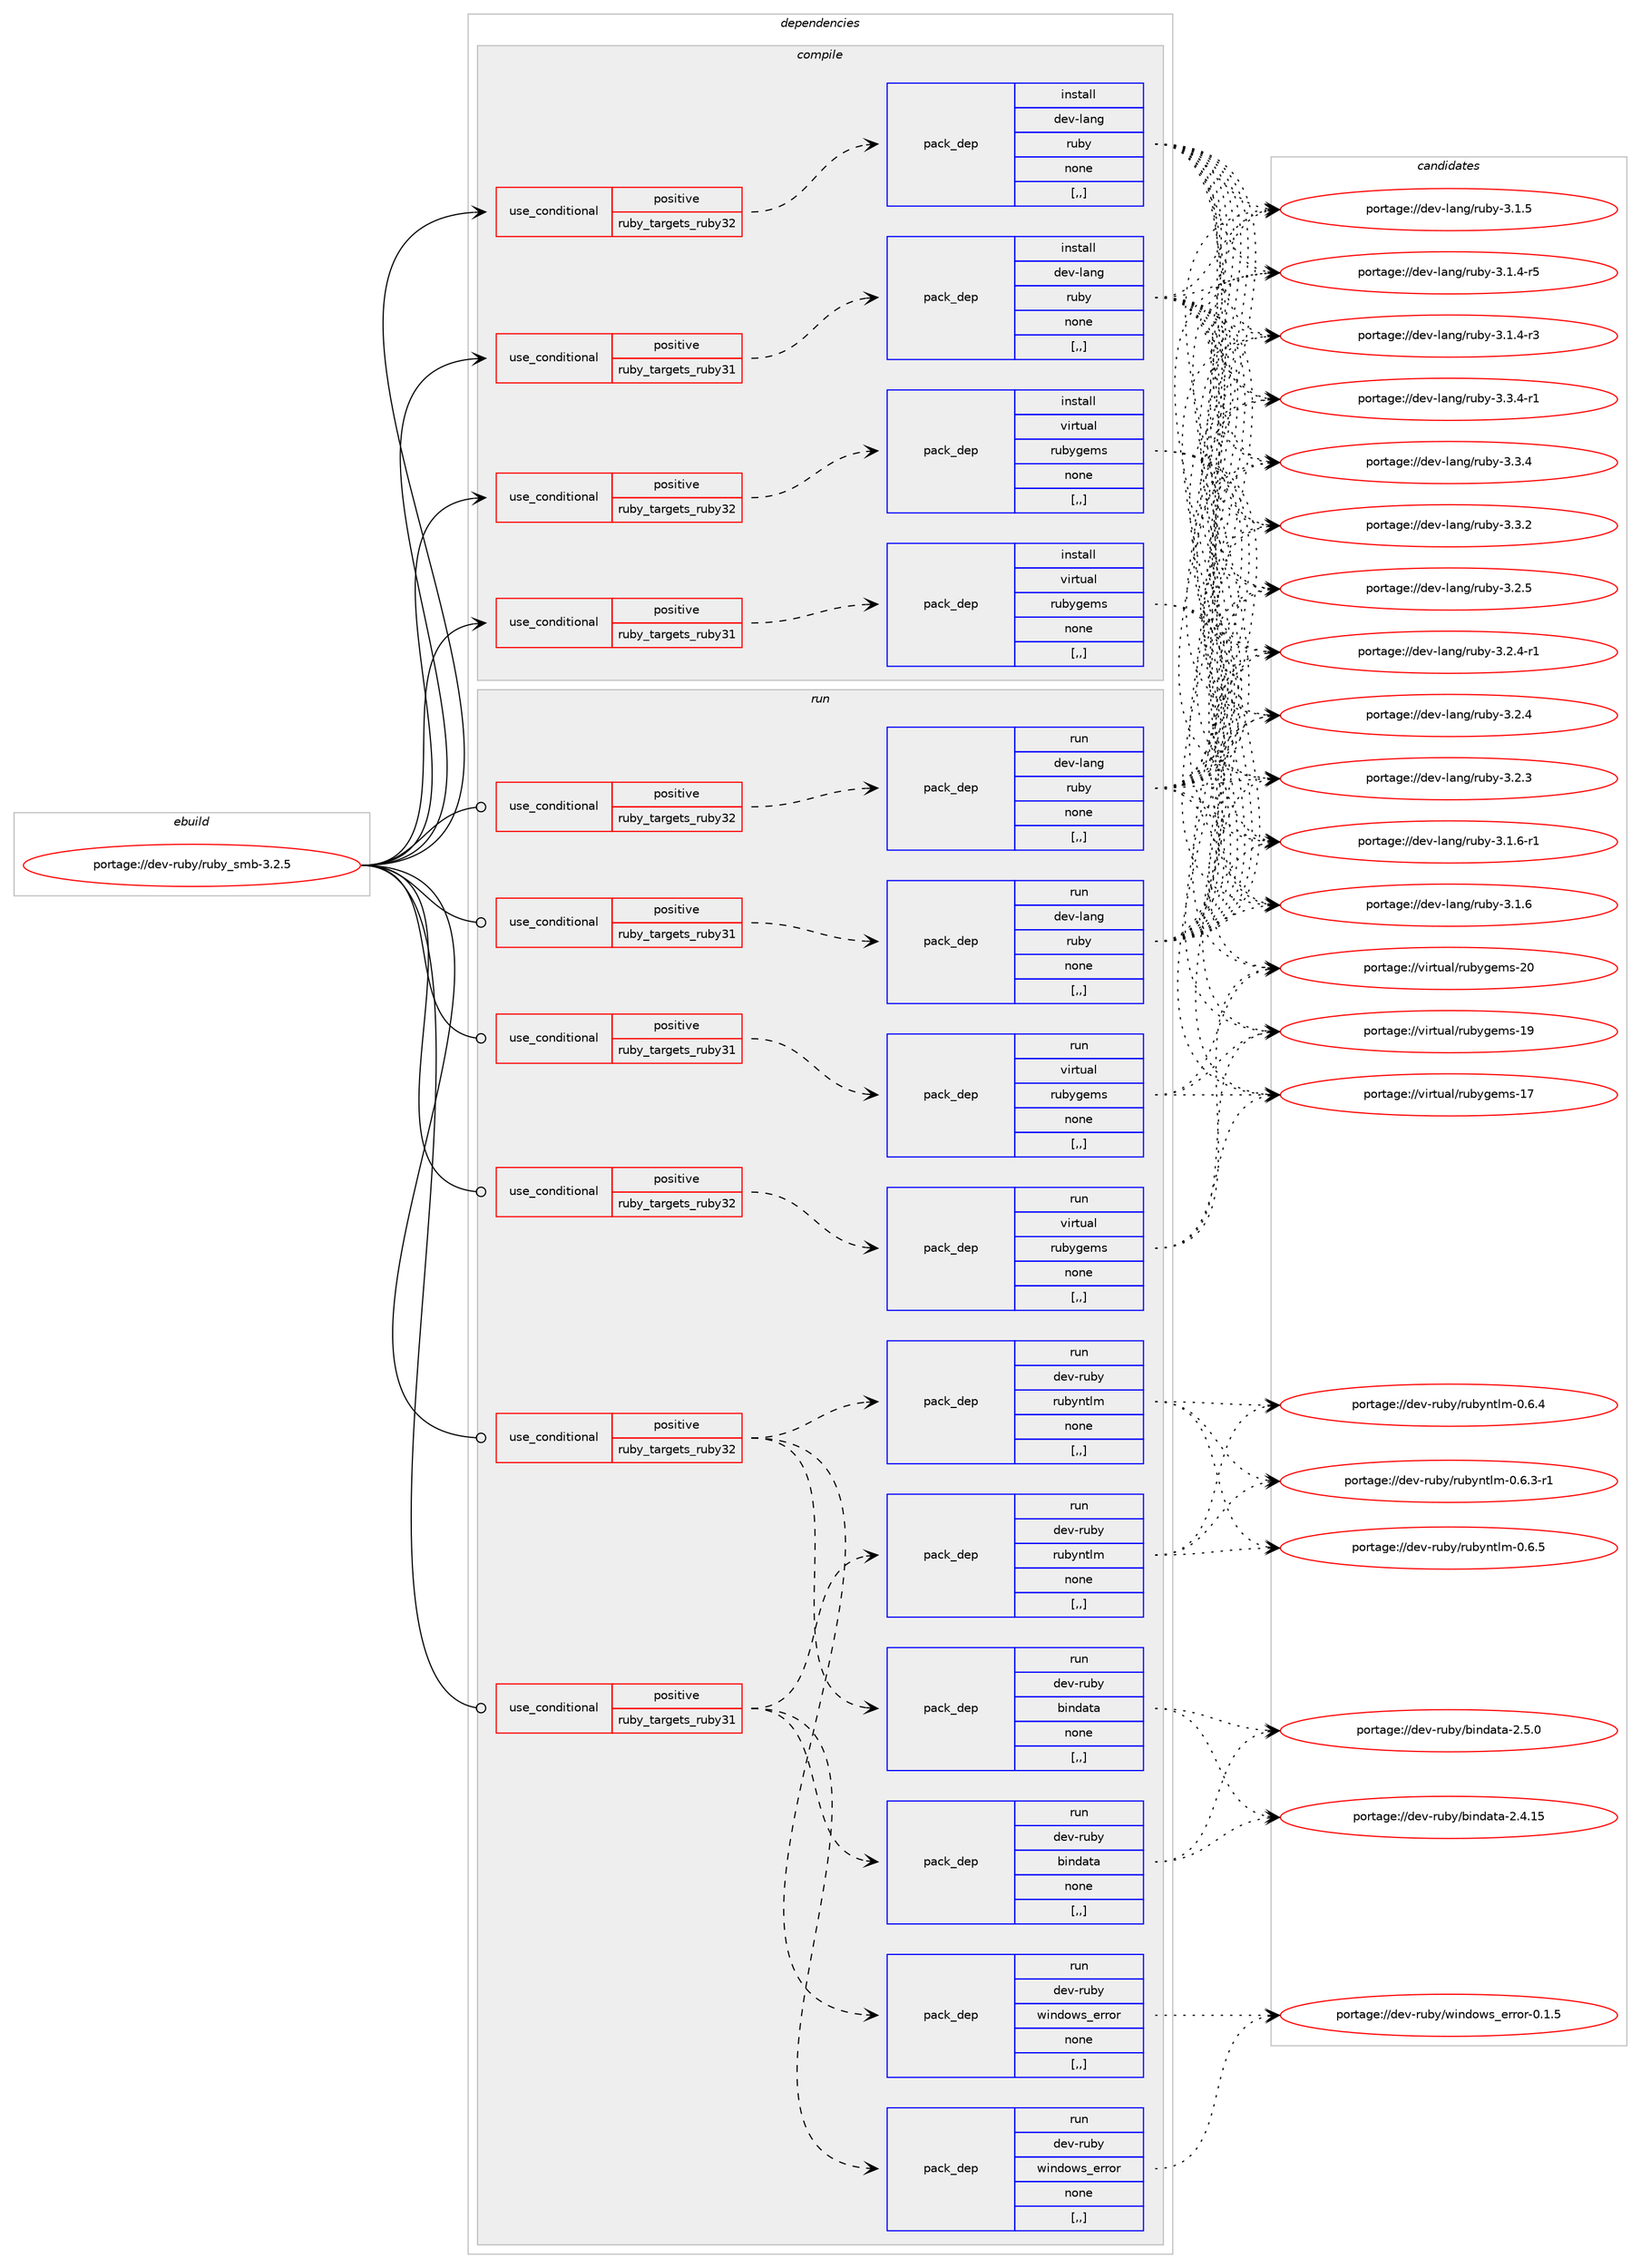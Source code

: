 digraph prolog {

# *************
# Graph options
# *************

newrank=true;
concentrate=true;
compound=true;
graph [rankdir=LR,fontname=Helvetica,fontsize=10,ranksep=1.5];#, ranksep=2.5, nodesep=0.2];
edge  [arrowhead=vee];
node  [fontname=Helvetica,fontsize=10];

# **********
# The ebuild
# **********

subgraph cluster_leftcol {
color=gray;
label=<<i>ebuild</i>>;
id [label="portage://dev-ruby/ruby_smb-3.2.5", color=red, width=4, href="../dev-ruby/ruby_smb-3.2.5.svg"];
}

# ****************
# The dependencies
# ****************

subgraph cluster_midcol {
color=gray;
label=<<i>dependencies</i>>;
subgraph cluster_compile {
fillcolor="#eeeeee";
style=filled;
label=<<i>compile</i>>;
subgraph cond55871 {
dependency201709 [label=<<TABLE BORDER="0" CELLBORDER="1" CELLSPACING="0" CELLPADDING="4"><TR><TD ROWSPAN="3" CELLPADDING="10">use_conditional</TD></TR><TR><TD>positive</TD></TR><TR><TD>ruby_targets_ruby31</TD></TR></TABLE>>, shape=none, color=red];
subgraph pack144455 {
dependency201710 [label=<<TABLE BORDER="0" CELLBORDER="1" CELLSPACING="0" CELLPADDING="4" WIDTH="220"><TR><TD ROWSPAN="6" CELLPADDING="30">pack_dep</TD></TR><TR><TD WIDTH="110">install</TD></TR><TR><TD>dev-lang</TD></TR><TR><TD>ruby</TD></TR><TR><TD>none</TD></TR><TR><TD>[,,]</TD></TR></TABLE>>, shape=none, color=blue];
}
dependency201709:e -> dependency201710:w [weight=20,style="dashed",arrowhead="vee"];
}
id:e -> dependency201709:w [weight=20,style="solid",arrowhead="vee"];
subgraph cond55872 {
dependency201711 [label=<<TABLE BORDER="0" CELLBORDER="1" CELLSPACING="0" CELLPADDING="4"><TR><TD ROWSPAN="3" CELLPADDING="10">use_conditional</TD></TR><TR><TD>positive</TD></TR><TR><TD>ruby_targets_ruby31</TD></TR></TABLE>>, shape=none, color=red];
subgraph pack144456 {
dependency201712 [label=<<TABLE BORDER="0" CELLBORDER="1" CELLSPACING="0" CELLPADDING="4" WIDTH="220"><TR><TD ROWSPAN="6" CELLPADDING="30">pack_dep</TD></TR><TR><TD WIDTH="110">install</TD></TR><TR><TD>virtual</TD></TR><TR><TD>rubygems</TD></TR><TR><TD>none</TD></TR><TR><TD>[,,]</TD></TR></TABLE>>, shape=none, color=blue];
}
dependency201711:e -> dependency201712:w [weight=20,style="dashed",arrowhead="vee"];
}
id:e -> dependency201711:w [weight=20,style="solid",arrowhead="vee"];
subgraph cond55873 {
dependency201713 [label=<<TABLE BORDER="0" CELLBORDER="1" CELLSPACING="0" CELLPADDING="4"><TR><TD ROWSPAN="3" CELLPADDING="10">use_conditional</TD></TR><TR><TD>positive</TD></TR><TR><TD>ruby_targets_ruby32</TD></TR></TABLE>>, shape=none, color=red];
subgraph pack144457 {
dependency201714 [label=<<TABLE BORDER="0" CELLBORDER="1" CELLSPACING="0" CELLPADDING="4" WIDTH="220"><TR><TD ROWSPAN="6" CELLPADDING="30">pack_dep</TD></TR><TR><TD WIDTH="110">install</TD></TR><TR><TD>dev-lang</TD></TR><TR><TD>ruby</TD></TR><TR><TD>none</TD></TR><TR><TD>[,,]</TD></TR></TABLE>>, shape=none, color=blue];
}
dependency201713:e -> dependency201714:w [weight=20,style="dashed",arrowhead="vee"];
}
id:e -> dependency201713:w [weight=20,style="solid",arrowhead="vee"];
subgraph cond55874 {
dependency201715 [label=<<TABLE BORDER="0" CELLBORDER="1" CELLSPACING="0" CELLPADDING="4"><TR><TD ROWSPAN="3" CELLPADDING="10">use_conditional</TD></TR><TR><TD>positive</TD></TR><TR><TD>ruby_targets_ruby32</TD></TR></TABLE>>, shape=none, color=red];
subgraph pack144458 {
dependency201716 [label=<<TABLE BORDER="0" CELLBORDER="1" CELLSPACING="0" CELLPADDING="4" WIDTH="220"><TR><TD ROWSPAN="6" CELLPADDING="30">pack_dep</TD></TR><TR><TD WIDTH="110">install</TD></TR><TR><TD>virtual</TD></TR><TR><TD>rubygems</TD></TR><TR><TD>none</TD></TR><TR><TD>[,,]</TD></TR></TABLE>>, shape=none, color=blue];
}
dependency201715:e -> dependency201716:w [weight=20,style="dashed",arrowhead="vee"];
}
id:e -> dependency201715:w [weight=20,style="solid",arrowhead="vee"];
}
subgraph cluster_compileandrun {
fillcolor="#eeeeee";
style=filled;
label=<<i>compile and run</i>>;
}
subgraph cluster_run {
fillcolor="#eeeeee";
style=filled;
label=<<i>run</i>>;
subgraph cond55875 {
dependency201717 [label=<<TABLE BORDER="0" CELLBORDER="1" CELLSPACING="0" CELLPADDING="4"><TR><TD ROWSPAN="3" CELLPADDING="10">use_conditional</TD></TR><TR><TD>positive</TD></TR><TR><TD>ruby_targets_ruby31</TD></TR></TABLE>>, shape=none, color=red];
subgraph pack144459 {
dependency201718 [label=<<TABLE BORDER="0" CELLBORDER="1" CELLSPACING="0" CELLPADDING="4" WIDTH="220"><TR><TD ROWSPAN="6" CELLPADDING="30">pack_dep</TD></TR><TR><TD WIDTH="110">run</TD></TR><TR><TD>dev-lang</TD></TR><TR><TD>ruby</TD></TR><TR><TD>none</TD></TR><TR><TD>[,,]</TD></TR></TABLE>>, shape=none, color=blue];
}
dependency201717:e -> dependency201718:w [weight=20,style="dashed",arrowhead="vee"];
}
id:e -> dependency201717:w [weight=20,style="solid",arrowhead="odot"];
subgraph cond55876 {
dependency201719 [label=<<TABLE BORDER="0" CELLBORDER="1" CELLSPACING="0" CELLPADDING="4"><TR><TD ROWSPAN="3" CELLPADDING="10">use_conditional</TD></TR><TR><TD>positive</TD></TR><TR><TD>ruby_targets_ruby31</TD></TR></TABLE>>, shape=none, color=red];
subgraph pack144460 {
dependency201720 [label=<<TABLE BORDER="0" CELLBORDER="1" CELLSPACING="0" CELLPADDING="4" WIDTH="220"><TR><TD ROWSPAN="6" CELLPADDING="30">pack_dep</TD></TR><TR><TD WIDTH="110">run</TD></TR><TR><TD>dev-ruby</TD></TR><TR><TD>bindata</TD></TR><TR><TD>none</TD></TR><TR><TD>[,,]</TD></TR></TABLE>>, shape=none, color=blue];
}
dependency201719:e -> dependency201720:w [weight=20,style="dashed",arrowhead="vee"];
subgraph pack144461 {
dependency201721 [label=<<TABLE BORDER="0" CELLBORDER="1" CELLSPACING="0" CELLPADDING="4" WIDTH="220"><TR><TD ROWSPAN="6" CELLPADDING="30">pack_dep</TD></TR><TR><TD WIDTH="110">run</TD></TR><TR><TD>dev-ruby</TD></TR><TR><TD>rubyntlm</TD></TR><TR><TD>none</TD></TR><TR><TD>[,,]</TD></TR></TABLE>>, shape=none, color=blue];
}
dependency201719:e -> dependency201721:w [weight=20,style="dashed",arrowhead="vee"];
subgraph pack144462 {
dependency201722 [label=<<TABLE BORDER="0" CELLBORDER="1" CELLSPACING="0" CELLPADDING="4" WIDTH="220"><TR><TD ROWSPAN="6" CELLPADDING="30">pack_dep</TD></TR><TR><TD WIDTH="110">run</TD></TR><TR><TD>dev-ruby</TD></TR><TR><TD>windows_error</TD></TR><TR><TD>none</TD></TR><TR><TD>[,,]</TD></TR></TABLE>>, shape=none, color=blue];
}
dependency201719:e -> dependency201722:w [weight=20,style="dashed",arrowhead="vee"];
}
id:e -> dependency201719:w [weight=20,style="solid",arrowhead="odot"];
subgraph cond55877 {
dependency201723 [label=<<TABLE BORDER="0" CELLBORDER="1" CELLSPACING="0" CELLPADDING="4"><TR><TD ROWSPAN="3" CELLPADDING="10">use_conditional</TD></TR><TR><TD>positive</TD></TR><TR><TD>ruby_targets_ruby31</TD></TR></TABLE>>, shape=none, color=red];
subgraph pack144463 {
dependency201724 [label=<<TABLE BORDER="0" CELLBORDER="1" CELLSPACING="0" CELLPADDING="4" WIDTH="220"><TR><TD ROWSPAN="6" CELLPADDING="30">pack_dep</TD></TR><TR><TD WIDTH="110">run</TD></TR><TR><TD>virtual</TD></TR><TR><TD>rubygems</TD></TR><TR><TD>none</TD></TR><TR><TD>[,,]</TD></TR></TABLE>>, shape=none, color=blue];
}
dependency201723:e -> dependency201724:w [weight=20,style="dashed",arrowhead="vee"];
}
id:e -> dependency201723:w [weight=20,style="solid",arrowhead="odot"];
subgraph cond55878 {
dependency201725 [label=<<TABLE BORDER="0" CELLBORDER="1" CELLSPACING="0" CELLPADDING="4"><TR><TD ROWSPAN="3" CELLPADDING="10">use_conditional</TD></TR><TR><TD>positive</TD></TR><TR><TD>ruby_targets_ruby32</TD></TR></TABLE>>, shape=none, color=red];
subgraph pack144464 {
dependency201726 [label=<<TABLE BORDER="0" CELLBORDER="1" CELLSPACING="0" CELLPADDING="4" WIDTH="220"><TR><TD ROWSPAN="6" CELLPADDING="30">pack_dep</TD></TR><TR><TD WIDTH="110">run</TD></TR><TR><TD>dev-lang</TD></TR><TR><TD>ruby</TD></TR><TR><TD>none</TD></TR><TR><TD>[,,]</TD></TR></TABLE>>, shape=none, color=blue];
}
dependency201725:e -> dependency201726:w [weight=20,style="dashed",arrowhead="vee"];
}
id:e -> dependency201725:w [weight=20,style="solid",arrowhead="odot"];
subgraph cond55879 {
dependency201727 [label=<<TABLE BORDER="0" CELLBORDER="1" CELLSPACING="0" CELLPADDING="4"><TR><TD ROWSPAN="3" CELLPADDING="10">use_conditional</TD></TR><TR><TD>positive</TD></TR><TR><TD>ruby_targets_ruby32</TD></TR></TABLE>>, shape=none, color=red];
subgraph pack144465 {
dependency201728 [label=<<TABLE BORDER="0" CELLBORDER="1" CELLSPACING="0" CELLPADDING="4" WIDTH="220"><TR><TD ROWSPAN="6" CELLPADDING="30">pack_dep</TD></TR><TR><TD WIDTH="110">run</TD></TR><TR><TD>dev-ruby</TD></TR><TR><TD>bindata</TD></TR><TR><TD>none</TD></TR><TR><TD>[,,]</TD></TR></TABLE>>, shape=none, color=blue];
}
dependency201727:e -> dependency201728:w [weight=20,style="dashed",arrowhead="vee"];
subgraph pack144466 {
dependency201729 [label=<<TABLE BORDER="0" CELLBORDER="1" CELLSPACING="0" CELLPADDING="4" WIDTH="220"><TR><TD ROWSPAN="6" CELLPADDING="30">pack_dep</TD></TR><TR><TD WIDTH="110">run</TD></TR><TR><TD>dev-ruby</TD></TR><TR><TD>rubyntlm</TD></TR><TR><TD>none</TD></TR><TR><TD>[,,]</TD></TR></TABLE>>, shape=none, color=blue];
}
dependency201727:e -> dependency201729:w [weight=20,style="dashed",arrowhead="vee"];
subgraph pack144467 {
dependency201730 [label=<<TABLE BORDER="0" CELLBORDER="1" CELLSPACING="0" CELLPADDING="4" WIDTH="220"><TR><TD ROWSPAN="6" CELLPADDING="30">pack_dep</TD></TR><TR><TD WIDTH="110">run</TD></TR><TR><TD>dev-ruby</TD></TR><TR><TD>windows_error</TD></TR><TR><TD>none</TD></TR><TR><TD>[,,]</TD></TR></TABLE>>, shape=none, color=blue];
}
dependency201727:e -> dependency201730:w [weight=20,style="dashed",arrowhead="vee"];
}
id:e -> dependency201727:w [weight=20,style="solid",arrowhead="odot"];
subgraph cond55880 {
dependency201731 [label=<<TABLE BORDER="0" CELLBORDER="1" CELLSPACING="0" CELLPADDING="4"><TR><TD ROWSPAN="3" CELLPADDING="10">use_conditional</TD></TR><TR><TD>positive</TD></TR><TR><TD>ruby_targets_ruby32</TD></TR></TABLE>>, shape=none, color=red];
subgraph pack144468 {
dependency201732 [label=<<TABLE BORDER="0" CELLBORDER="1" CELLSPACING="0" CELLPADDING="4" WIDTH="220"><TR><TD ROWSPAN="6" CELLPADDING="30">pack_dep</TD></TR><TR><TD WIDTH="110">run</TD></TR><TR><TD>virtual</TD></TR><TR><TD>rubygems</TD></TR><TR><TD>none</TD></TR><TR><TD>[,,]</TD></TR></TABLE>>, shape=none, color=blue];
}
dependency201731:e -> dependency201732:w [weight=20,style="dashed",arrowhead="vee"];
}
id:e -> dependency201731:w [weight=20,style="solid",arrowhead="odot"];
}
}

# **************
# The candidates
# **************

subgraph cluster_choices {
rank=same;
color=gray;
label=<<i>candidates</i>>;

subgraph choice144455 {
color=black;
nodesep=1;
choice100101118451089711010347114117981214551465146524511449 [label="portage://dev-lang/ruby-3.3.4-r1", color=red, width=4,href="../dev-lang/ruby-3.3.4-r1.svg"];
choice10010111845108971101034711411798121455146514652 [label="portage://dev-lang/ruby-3.3.4", color=red, width=4,href="../dev-lang/ruby-3.3.4.svg"];
choice10010111845108971101034711411798121455146514650 [label="portage://dev-lang/ruby-3.3.2", color=red, width=4,href="../dev-lang/ruby-3.3.2.svg"];
choice10010111845108971101034711411798121455146504653 [label="portage://dev-lang/ruby-3.2.5", color=red, width=4,href="../dev-lang/ruby-3.2.5.svg"];
choice100101118451089711010347114117981214551465046524511449 [label="portage://dev-lang/ruby-3.2.4-r1", color=red, width=4,href="../dev-lang/ruby-3.2.4-r1.svg"];
choice10010111845108971101034711411798121455146504652 [label="portage://dev-lang/ruby-3.2.4", color=red, width=4,href="../dev-lang/ruby-3.2.4.svg"];
choice10010111845108971101034711411798121455146504651 [label="portage://dev-lang/ruby-3.2.3", color=red, width=4,href="../dev-lang/ruby-3.2.3.svg"];
choice100101118451089711010347114117981214551464946544511449 [label="portage://dev-lang/ruby-3.1.6-r1", color=red, width=4,href="../dev-lang/ruby-3.1.6-r1.svg"];
choice10010111845108971101034711411798121455146494654 [label="portage://dev-lang/ruby-3.1.6", color=red, width=4,href="../dev-lang/ruby-3.1.6.svg"];
choice10010111845108971101034711411798121455146494653 [label="portage://dev-lang/ruby-3.1.5", color=red, width=4,href="../dev-lang/ruby-3.1.5.svg"];
choice100101118451089711010347114117981214551464946524511453 [label="portage://dev-lang/ruby-3.1.4-r5", color=red, width=4,href="../dev-lang/ruby-3.1.4-r5.svg"];
choice100101118451089711010347114117981214551464946524511451 [label="portage://dev-lang/ruby-3.1.4-r3", color=red, width=4,href="../dev-lang/ruby-3.1.4-r3.svg"];
dependency201710:e -> choice100101118451089711010347114117981214551465146524511449:w [style=dotted,weight="100"];
dependency201710:e -> choice10010111845108971101034711411798121455146514652:w [style=dotted,weight="100"];
dependency201710:e -> choice10010111845108971101034711411798121455146514650:w [style=dotted,weight="100"];
dependency201710:e -> choice10010111845108971101034711411798121455146504653:w [style=dotted,weight="100"];
dependency201710:e -> choice100101118451089711010347114117981214551465046524511449:w [style=dotted,weight="100"];
dependency201710:e -> choice10010111845108971101034711411798121455146504652:w [style=dotted,weight="100"];
dependency201710:e -> choice10010111845108971101034711411798121455146504651:w [style=dotted,weight="100"];
dependency201710:e -> choice100101118451089711010347114117981214551464946544511449:w [style=dotted,weight="100"];
dependency201710:e -> choice10010111845108971101034711411798121455146494654:w [style=dotted,weight="100"];
dependency201710:e -> choice10010111845108971101034711411798121455146494653:w [style=dotted,weight="100"];
dependency201710:e -> choice100101118451089711010347114117981214551464946524511453:w [style=dotted,weight="100"];
dependency201710:e -> choice100101118451089711010347114117981214551464946524511451:w [style=dotted,weight="100"];
}
subgraph choice144456 {
color=black;
nodesep=1;
choice118105114116117971084711411798121103101109115455048 [label="portage://virtual/rubygems-20", color=red, width=4,href="../virtual/rubygems-20.svg"];
choice118105114116117971084711411798121103101109115454957 [label="portage://virtual/rubygems-19", color=red, width=4,href="../virtual/rubygems-19.svg"];
choice118105114116117971084711411798121103101109115454955 [label="portage://virtual/rubygems-17", color=red, width=4,href="../virtual/rubygems-17.svg"];
dependency201712:e -> choice118105114116117971084711411798121103101109115455048:w [style=dotted,weight="100"];
dependency201712:e -> choice118105114116117971084711411798121103101109115454957:w [style=dotted,weight="100"];
dependency201712:e -> choice118105114116117971084711411798121103101109115454955:w [style=dotted,weight="100"];
}
subgraph choice144457 {
color=black;
nodesep=1;
choice100101118451089711010347114117981214551465146524511449 [label="portage://dev-lang/ruby-3.3.4-r1", color=red, width=4,href="../dev-lang/ruby-3.3.4-r1.svg"];
choice10010111845108971101034711411798121455146514652 [label="portage://dev-lang/ruby-3.3.4", color=red, width=4,href="../dev-lang/ruby-3.3.4.svg"];
choice10010111845108971101034711411798121455146514650 [label="portage://dev-lang/ruby-3.3.2", color=red, width=4,href="../dev-lang/ruby-3.3.2.svg"];
choice10010111845108971101034711411798121455146504653 [label="portage://dev-lang/ruby-3.2.5", color=red, width=4,href="../dev-lang/ruby-3.2.5.svg"];
choice100101118451089711010347114117981214551465046524511449 [label="portage://dev-lang/ruby-3.2.4-r1", color=red, width=4,href="../dev-lang/ruby-3.2.4-r1.svg"];
choice10010111845108971101034711411798121455146504652 [label="portage://dev-lang/ruby-3.2.4", color=red, width=4,href="../dev-lang/ruby-3.2.4.svg"];
choice10010111845108971101034711411798121455146504651 [label="portage://dev-lang/ruby-3.2.3", color=red, width=4,href="../dev-lang/ruby-3.2.3.svg"];
choice100101118451089711010347114117981214551464946544511449 [label="portage://dev-lang/ruby-3.1.6-r1", color=red, width=4,href="../dev-lang/ruby-3.1.6-r1.svg"];
choice10010111845108971101034711411798121455146494654 [label="portage://dev-lang/ruby-3.1.6", color=red, width=4,href="../dev-lang/ruby-3.1.6.svg"];
choice10010111845108971101034711411798121455146494653 [label="portage://dev-lang/ruby-3.1.5", color=red, width=4,href="../dev-lang/ruby-3.1.5.svg"];
choice100101118451089711010347114117981214551464946524511453 [label="portage://dev-lang/ruby-3.1.4-r5", color=red, width=4,href="../dev-lang/ruby-3.1.4-r5.svg"];
choice100101118451089711010347114117981214551464946524511451 [label="portage://dev-lang/ruby-3.1.4-r3", color=red, width=4,href="../dev-lang/ruby-3.1.4-r3.svg"];
dependency201714:e -> choice100101118451089711010347114117981214551465146524511449:w [style=dotted,weight="100"];
dependency201714:e -> choice10010111845108971101034711411798121455146514652:w [style=dotted,weight="100"];
dependency201714:e -> choice10010111845108971101034711411798121455146514650:w [style=dotted,weight="100"];
dependency201714:e -> choice10010111845108971101034711411798121455146504653:w [style=dotted,weight="100"];
dependency201714:e -> choice100101118451089711010347114117981214551465046524511449:w [style=dotted,weight="100"];
dependency201714:e -> choice10010111845108971101034711411798121455146504652:w [style=dotted,weight="100"];
dependency201714:e -> choice10010111845108971101034711411798121455146504651:w [style=dotted,weight="100"];
dependency201714:e -> choice100101118451089711010347114117981214551464946544511449:w [style=dotted,weight="100"];
dependency201714:e -> choice10010111845108971101034711411798121455146494654:w [style=dotted,weight="100"];
dependency201714:e -> choice10010111845108971101034711411798121455146494653:w [style=dotted,weight="100"];
dependency201714:e -> choice100101118451089711010347114117981214551464946524511453:w [style=dotted,weight="100"];
dependency201714:e -> choice100101118451089711010347114117981214551464946524511451:w [style=dotted,weight="100"];
}
subgraph choice144458 {
color=black;
nodesep=1;
choice118105114116117971084711411798121103101109115455048 [label="portage://virtual/rubygems-20", color=red, width=4,href="../virtual/rubygems-20.svg"];
choice118105114116117971084711411798121103101109115454957 [label="portage://virtual/rubygems-19", color=red, width=4,href="../virtual/rubygems-19.svg"];
choice118105114116117971084711411798121103101109115454955 [label="portage://virtual/rubygems-17", color=red, width=4,href="../virtual/rubygems-17.svg"];
dependency201716:e -> choice118105114116117971084711411798121103101109115455048:w [style=dotted,weight="100"];
dependency201716:e -> choice118105114116117971084711411798121103101109115454957:w [style=dotted,weight="100"];
dependency201716:e -> choice118105114116117971084711411798121103101109115454955:w [style=dotted,weight="100"];
}
subgraph choice144459 {
color=black;
nodesep=1;
choice100101118451089711010347114117981214551465146524511449 [label="portage://dev-lang/ruby-3.3.4-r1", color=red, width=4,href="../dev-lang/ruby-3.3.4-r1.svg"];
choice10010111845108971101034711411798121455146514652 [label="portage://dev-lang/ruby-3.3.4", color=red, width=4,href="../dev-lang/ruby-3.3.4.svg"];
choice10010111845108971101034711411798121455146514650 [label="portage://dev-lang/ruby-3.3.2", color=red, width=4,href="../dev-lang/ruby-3.3.2.svg"];
choice10010111845108971101034711411798121455146504653 [label="portage://dev-lang/ruby-3.2.5", color=red, width=4,href="../dev-lang/ruby-3.2.5.svg"];
choice100101118451089711010347114117981214551465046524511449 [label="portage://dev-lang/ruby-3.2.4-r1", color=red, width=4,href="../dev-lang/ruby-3.2.4-r1.svg"];
choice10010111845108971101034711411798121455146504652 [label="portage://dev-lang/ruby-3.2.4", color=red, width=4,href="../dev-lang/ruby-3.2.4.svg"];
choice10010111845108971101034711411798121455146504651 [label="portage://dev-lang/ruby-3.2.3", color=red, width=4,href="../dev-lang/ruby-3.2.3.svg"];
choice100101118451089711010347114117981214551464946544511449 [label="portage://dev-lang/ruby-3.1.6-r1", color=red, width=4,href="../dev-lang/ruby-3.1.6-r1.svg"];
choice10010111845108971101034711411798121455146494654 [label="portage://dev-lang/ruby-3.1.6", color=red, width=4,href="../dev-lang/ruby-3.1.6.svg"];
choice10010111845108971101034711411798121455146494653 [label="portage://dev-lang/ruby-3.1.5", color=red, width=4,href="../dev-lang/ruby-3.1.5.svg"];
choice100101118451089711010347114117981214551464946524511453 [label="portage://dev-lang/ruby-3.1.4-r5", color=red, width=4,href="../dev-lang/ruby-3.1.4-r5.svg"];
choice100101118451089711010347114117981214551464946524511451 [label="portage://dev-lang/ruby-3.1.4-r3", color=red, width=4,href="../dev-lang/ruby-3.1.4-r3.svg"];
dependency201718:e -> choice100101118451089711010347114117981214551465146524511449:w [style=dotted,weight="100"];
dependency201718:e -> choice10010111845108971101034711411798121455146514652:w [style=dotted,weight="100"];
dependency201718:e -> choice10010111845108971101034711411798121455146514650:w [style=dotted,weight="100"];
dependency201718:e -> choice10010111845108971101034711411798121455146504653:w [style=dotted,weight="100"];
dependency201718:e -> choice100101118451089711010347114117981214551465046524511449:w [style=dotted,weight="100"];
dependency201718:e -> choice10010111845108971101034711411798121455146504652:w [style=dotted,weight="100"];
dependency201718:e -> choice10010111845108971101034711411798121455146504651:w [style=dotted,weight="100"];
dependency201718:e -> choice100101118451089711010347114117981214551464946544511449:w [style=dotted,weight="100"];
dependency201718:e -> choice10010111845108971101034711411798121455146494654:w [style=dotted,weight="100"];
dependency201718:e -> choice10010111845108971101034711411798121455146494653:w [style=dotted,weight="100"];
dependency201718:e -> choice100101118451089711010347114117981214551464946524511453:w [style=dotted,weight="100"];
dependency201718:e -> choice100101118451089711010347114117981214551464946524511451:w [style=dotted,weight="100"];
}
subgraph choice144460 {
color=black;
nodesep=1;
choice100101118451141179812147981051101009711697455046534648 [label="portage://dev-ruby/bindata-2.5.0", color=red, width=4,href="../dev-ruby/bindata-2.5.0.svg"];
choice10010111845114117981214798105110100971169745504652464953 [label="portage://dev-ruby/bindata-2.4.15", color=red, width=4,href="../dev-ruby/bindata-2.4.15.svg"];
dependency201720:e -> choice100101118451141179812147981051101009711697455046534648:w [style=dotted,weight="100"];
dependency201720:e -> choice10010111845114117981214798105110100971169745504652464953:w [style=dotted,weight="100"];
}
subgraph choice144461 {
color=black;
nodesep=1;
choice10010111845114117981214711411798121110116108109454846544653 [label="portage://dev-ruby/rubyntlm-0.6.5", color=red, width=4,href="../dev-ruby/rubyntlm-0.6.5.svg"];
choice10010111845114117981214711411798121110116108109454846544652 [label="portage://dev-ruby/rubyntlm-0.6.4", color=red, width=4,href="../dev-ruby/rubyntlm-0.6.4.svg"];
choice100101118451141179812147114117981211101161081094548465446514511449 [label="portage://dev-ruby/rubyntlm-0.6.3-r1", color=red, width=4,href="../dev-ruby/rubyntlm-0.6.3-r1.svg"];
dependency201721:e -> choice10010111845114117981214711411798121110116108109454846544653:w [style=dotted,weight="100"];
dependency201721:e -> choice10010111845114117981214711411798121110116108109454846544652:w [style=dotted,weight="100"];
dependency201721:e -> choice100101118451141179812147114117981211101161081094548465446514511449:w [style=dotted,weight="100"];
}
subgraph choice144462 {
color=black;
nodesep=1;
choice10010111845114117981214711910511010011111911595101114114111114454846494653 [label="portage://dev-ruby/windows_error-0.1.5", color=red, width=4,href="../dev-ruby/windows_error-0.1.5.svg"];
dependency201722:e -> choice10010111845114117981214711910511010011111911595101114114111114454846494653:w [style=dotted,weight="100"];
}
subgraph choice144463 {
color=black;
nodesep=1;
choice118105114116117971084711411798121103101109115455048 [label="portage://virtual/rubygems-20", color=red, width=4,href="../virtual/rubygems-20.svg"];
choice118105114116117971084711411798121103101109115454957 [label="portage://virtual/rubygems-19", color=red, width=4,href="../virtual/rubygems-19.svg"];
choice118105114116117971084711411798121103101109115454955 [label="portage://virtual/rubygems-17", color=red, width=4,href="../virtual/rubygems-17.svg"];
dependency201724:e -> choice118105114116117971084711411798121103101109115455048:w [style=dotted,weight="100"];
dependency201724:e -> choice118105114116117971084711411798121103101109115454957:w [style=dotted,weight="100"];
dependency201724:e -> choice118105114116117971084711411798121103101109115454955:w [style=dotted,weight="100"];
}
subgraph choice144464 {
color=black;
nodesep=1;
choice100101118451089711010347114117981214551465146524511449 [label="portage://dev-lang/ruby-3.3.4-r1", color=red, width=4,href="../dev-lang/ruby-3.3.4-r1.svg"];
choice10010111845108971101034711411798121455146514652 [label="portage://dev-lang/ruby-3.3.4", color=red, width=4,href="../dev-lang/ruby-3.3.4.svg"];
choice10010111845108971101034711411798121455146514650 [label="portage://dev-lang/ruby-3.3.2", color=red, width=4,href="../dev-lang/ruby-3.3.2.svg"];
choice10010111845108971101034711411798121455146504653 [label="portage://dev-lang/ruby-3.2.5", color=red, width=4,href="../dev-lang/ruby-3.2.5.svg"];
choice100101118451089711010347114117981214551465046524511449 [label="portage://dev-lang/ruby-3.2.4-r1", color=red, width=4,href="../dev-lang/ruby-3.2.4-r1.svg"];
choice10010111845108971101034711411798121455146504652 [label="portage://dev-lang/ruby-3.2.4", color=red, width=4,href="../dev-lang/ruby-3.2.4.svg"];
choice10010111845108971101034711411798121455146504651 [label="portage://dev-lang/ruby-3.2.3", color=red, width=4,href="../dev-lang/ruby-3.2.3.svg"];
choice100101118451089711010347114117981214551464946544511449 [label="portage://dev-lang/ruby-3.1.6-r1", color=red, width=4,href="../dev-lang/ruby-3.1.6-r1.svg"];
choice10010111845108971101034711411798121455146494654 [label="portage://dev-lang/ruby-3.1.6", color=red, width=4,href="../dev-lang/ruby-3.1.6.svg"];
choice10010111845108971101034711411798121455146494653 [label="portage://dev-lang/ruby-3.1.5", color=red, width=4,href="../dev-lang/ruby-3.1.5.svg"];
choice100101118451089711010347114117981214551464946524511453 [label="portage://dev-lang/ruby-3.1.4-r5", color=red, width=4,href="../dev-lang/ruby-3.1.4-r5.svg"];
choice100101118451089711010347114117981214551464946524511451 [label="portage://dev-lang/ruby-3.1.4-r3", color=red, width=4,href="../dev-lang/ruby-3.1.4-r3.svg"];
dependency201726:e -> choice100101118451089711010347114117981214551465146524511449:w [style=dotted,weight="100"];
dependency201726:e -> choice10010111845108971101034711411798121455146514652:w [style=dotted,weight="100"];
dependency201726:e -> choice10010111845108971101034711411798121455146514650:w [style=dotted,weight="100"];
dependency201726:e -> choice10010111845108971101034711411798121455146504653:w [style=dotted,weight="100"];
dependency201726:e -> choice100101118451089711010347114117981214551465046524511449:w [style=dotted,weight="100"];
dependency201726:e -> choice10010111845108971101034711411798121455146504652:w [style=dotted,weight="100"];
dependency201726:e -> choice10010111845108971101034711411798121455146504651:w [style=dotted,weight="100"];
dependency201726:e -> choice100101118451089711010347114117981214551464946544511449:w [style=dotted,weight="100"];
dependency201726:e -> choice10010111845108971101034711411798121455146494654:w [style=dotted,weight="100"];
dependency201726:e -> choice10010111845108971101034711411798121455146494653:w [style=dotted,weight="100"];
dependency201726:e -> choice100101118451089711010347114117981214551464946524511453:w [style=dotted,weight="100"];
dependency201726:e -> choice100101118451089711010347114117981214551464946524511451:w [style=dotted,weight="100"];
}
subgraph choice144465 {
color=black;
nodesep=1;
choice100101118451141179812147981051101009711697455046534648 [label="portage://dev-ruby/bindata-2.5.0", color=red, width=4,href="../dev-ruby/bindata-2.5.0.svg"];
choice10010111845114117981214798105110100971169745504652464953 [label="portage://dev-ruby/bindata-2.4.15", color=red, width=4,href="../dev-ruby/bindata-2.4.15.svg"];
dependency201728:e -> choice100101118451141179812147981051101009711697455046534648:w [style=dotted,weight="100"];
dependency201728:e -> choice10010111845114117981214798105110100971169745504652464953:w [style=dotted,weight="100"];
}
subgraph choice144466 {
color=black;
nodesep=1;
choice10010111845114117981214711411798121110116108109454846544653 [label="portage://dev-ruby/rubyntlm-0.6.5", color=red, width=4,href="../dev-ruby/rubyntlm-0.6.5.svg"];
choice10010111845114117981214711411798121110116108109454846544652 [label="portage://dev-ruby/rubyntlm-0.6.4", color=red, width=4,href="../dev-ruby/rubyntlm-0.6.4.svg"];
choice100101118451141179812147114117981211101161081094548465446514511449 [label="portage://dev-ruby/rubyntlm-0.6.3-r1", color=red, width=4,href="../dev-ruby/rubyntlm-0.6.3-r1.svg"];
dependency201729:e -> choice10010111845114117981214711411798121110116108109454846544653:w [style=dotted,weight="100"];
dependency201729:e -> choice10010111845114117981214711411798121110116108109454846544652:w [style=dotted,weight="100"];
dependency201729:e -> choice100101118451141179812147114117981211101161081094548465446514511449:w [style=dotted,weight="100"];
}
subgraph choice144467 {
color=black;
nodesep=1;
choice10010111845114117981214711910511010011111911595101114114111114454846494653 [label="portage://dev-ruby/windows_error-0.1.5", color=red, width=4,href="../dev-ruby/windows_error-0.1.5.svg"];
dependency201730:e -> choice10010111845114117981214711910511010011111911595101114114111114454846494653:w [style=dotted,weight="100"];
}
subgraph choice144468 {
color=black;
nodesep=1;
choice118105114116117971084711411798121103101109115455048 [label="portage://virtual/rubygems-20", color=red, width=4,href="../virtual/rubygems-20.svg"];
choice118105114116117971084711411798121103101109115454957 [label="portage://virtual/rubygems-19", color=red, width=4,href="../virtual/rubygems-19.svg"];
choice118105114116117971084711411798121103101109115454955 [label="portage://virtual/rubygems-17", color=red, width=4,href="../virtual/rubygems-17.svg"];
dependency201732:e -> choice118105114116117971084711411798121103101109115455048:w [style=dotted,weight="100"];
dependency201732:e -> choice118105114116117971084711411798121103101109115454957:w [style=dotted,weight="100"];
dependency201732:e -> choice118105114116117971084711411798121103101109115454955:w [style=dotted,weight="100"];
}
}

}
